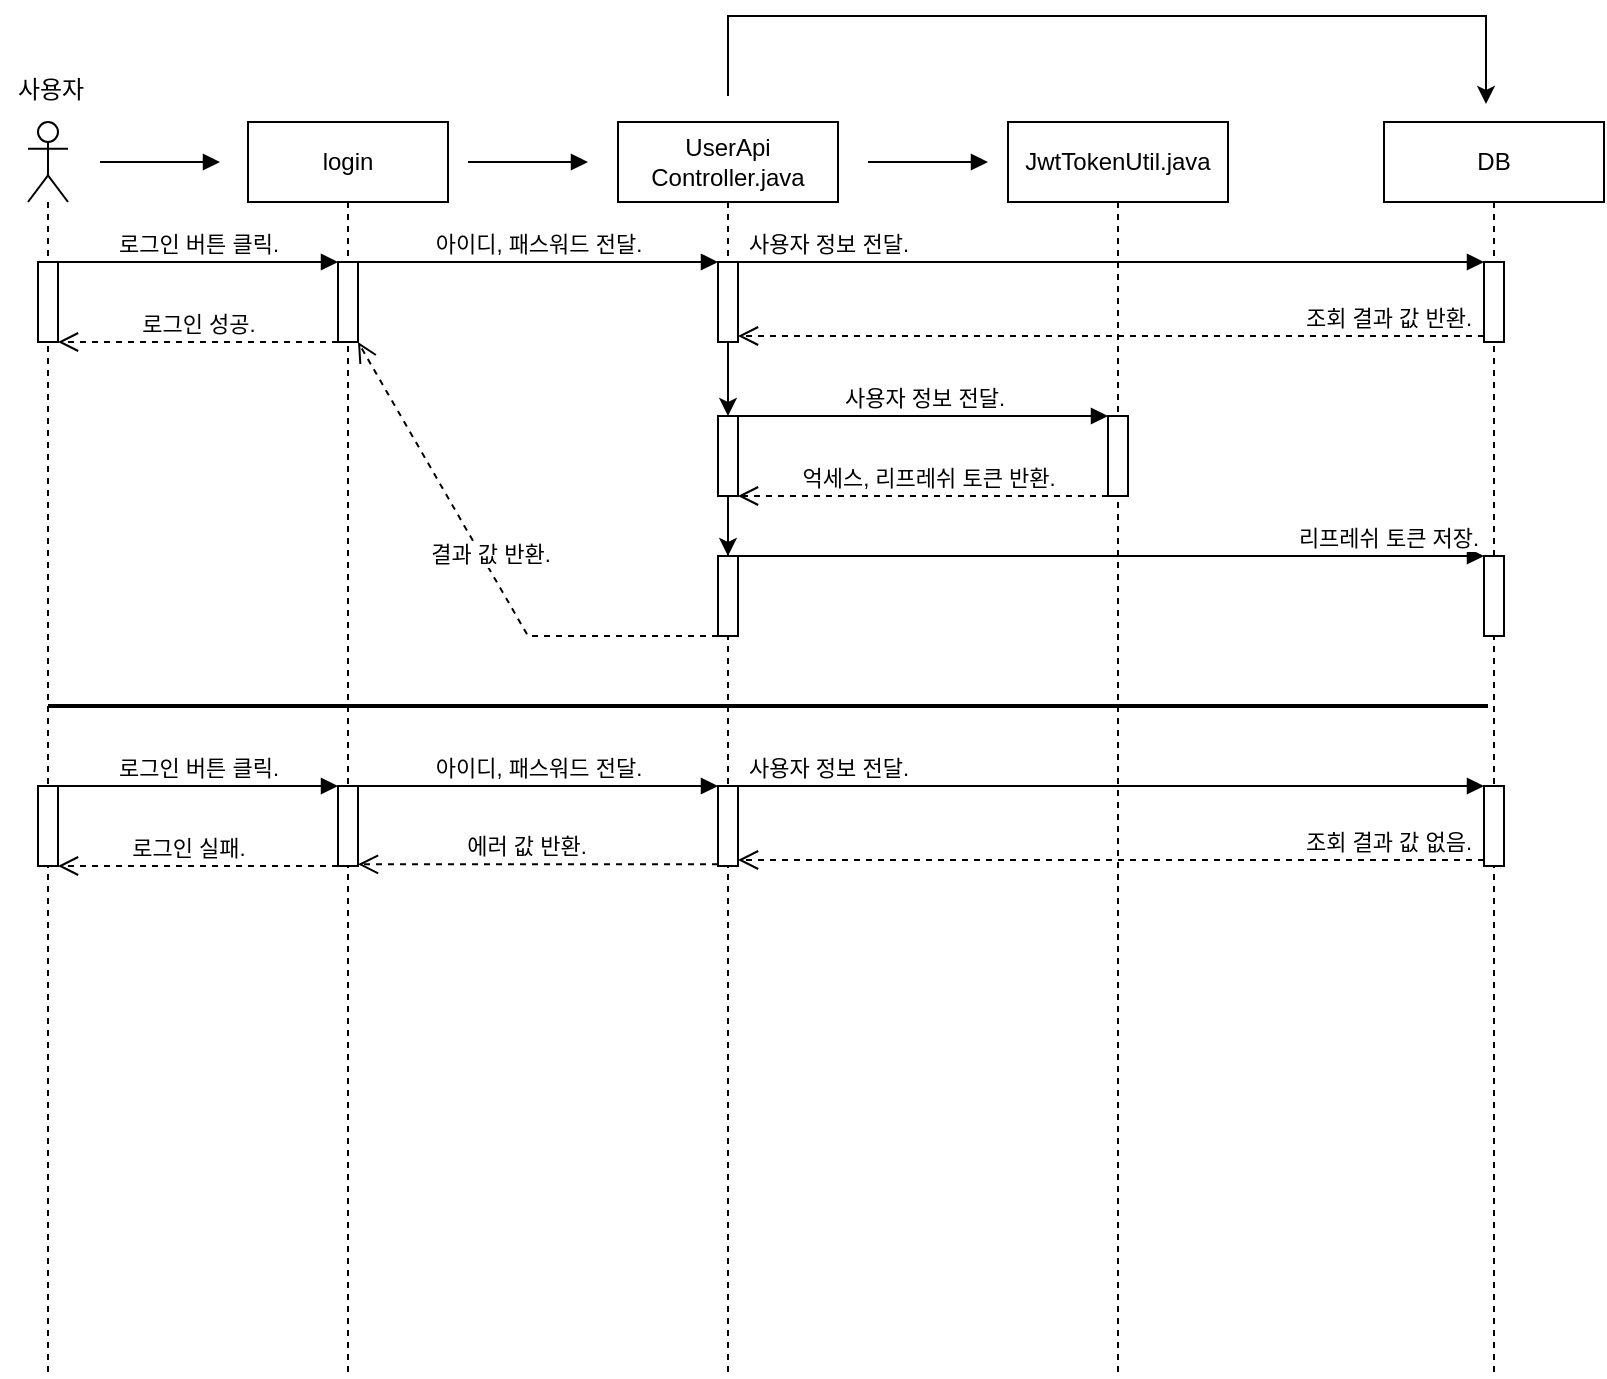 <mxfile version="15.9.1" type="github" pages="3">
  <diagram id="YOmD0kXWxS8xvpvF7nBD" name="로그인">
    <mxGraphModel dx="946" dy="519" grid="1" gridSize="10" guides="1" tooltips="1" connect="1" arrows="1" fold="1" page="1" pageScale="1" pageWidth="3300" pageHeight="4681" math="0" shadow="0">
      <root>
        <mxCell id="0" />
        <mxCell id="1" parent="0" />
        <mxCell id="DJ8Y8l9gTPi3G3LFztnH-1" value="" style="shape=umlLifeline;participant=umlActor;perimeter=lifelinePerimeter;whiteSpace=wrap;html=1;container=1;collapsible=0;recursiveResize=0;verticalAlign=top;spacingTop=36;outlineConnect=0;" parent="1" vertex="1">
          <mxGeometry x="70" y="93" width="20" height="627" as="geometry" />
        </mxCell>
        <mxCell id="DJ8Y8l9gTPi3G3LFztnH-2" value="" style="html=1;points=[];perimeter=orthogonalPerimeter;" parent="DJ8Y8l9gTPi3G3LFztnH-1" vertex="1">
          <mxGeometry x="5" y="70" width="10" height="40" as="geometry" />
        </mxCell>
        <mxCell id="DJ8Y8l9gTPi3G3LFztnH-3" value="login" style="shape=umlLifeline;perimeter=lifelinePerimeter;whiteSpace=wrap;html=1;container=1;collapsible=0;recursiveResize=0;outlineConnect=0;" parent="1" vertex="1">
          <mxGeometry x="180" y="93" width="100" height="627" as="geometry" />
        </mxCell>
        <mxCell id="DJ8Y8l9gTPi3G3LFztnH-4" value="" style="html=1;points=[];perimeter=orthogonalPerimeter;" parent="DJ8Y8l9gTPi3G3LFztnH-3" vertex="1">
          <mxGeometry x="45" y="70" width="10" height="40" as="geometry" />
        </mxCell>
        <mxCell id="DJ8Y8l9gTPi3G3LFztnH-5" value="UserApi&lt;br&gt;Controller.java" style="shape=umlLifeline;perimeter=lifelinePerimeter;whiteSpace=wrap;html=1;container=1;collapsible=0;recursiveResize=0;outlineConnect=0;" parent="1" vertex="1">
          <mxGeometry x="365" y="93" width="110" height="627" as="geometry" />
        </mxCell>
        <mxCell id="_O-tzww7k63cqT1Rh6wn-2" value="" style="edgeStyle=orthogonalEdgeStyle;rounded=0;orthogonalLoop=1;jettySize=auto;html=1;" parent="DJ8Y8l9gTPi3G3LFztnH-5" source="DJ8Y8l9gTPi3G3LFztnH-6" target="UuxAwMNc86Wh1yXALW8D-8" edge="1">
          <mxGeometry relative="1" as="geometry" />
        </mxCell>
        <mxCell id="DJ8Y8l9gTPi3G3LFztnH-6" value="" style="html=1;points=[];perimeter=orthogonalPerimeter;" parent="DJ8Y8l9gTPi3G3LFztnH-5" vertex="1">
          <mxGeometry x="50" y="70" width="10" height="40" as="geometry" />
        </mxCell>
        <mxCell id="_O-tzww7k63cqT1Rh6wn-9" value="" style="edgeStyle=orthogonalEdgeStyle;rounded=0;orthogonalLoop=1;jettySize=auto;html=1;" parent="DJ8Y8l9gTPi3G3LFztnH-5" source="UuxAwMNc86Wh1yXALW8D-8" target="_O-tzww7k63cqT1Rh6wn-8" edge="1">
          <mxGeometry relative="1" as="geometry" />
        </mxCell>
        <mxCell id="UuxAwMNc86Wh1yXALW8D-8" value="" style="html=1;points=[];perimeter=orthogonalPerimeter;" parent="DJ8Y8l9gTPi3G3LFztnH-5" vertex="1">
          <mxGeometry x="50" y="147" width="10" height="40" as="geometry" />
        </mxCell>
        <mxCell id="_O-tzww7k63cqT1Rh6wn-8" value="" style="html=1;points=[];perimeter=orthogonalPerimeter;" parent="DJ8Y8l9gTPi3G3LFztnH-5" vertex="1">
          <mxGeometry x="50" y="217" width="10" height="40" as="geometry" />
        </mxCell>
        <mxCell id="DJ8Y8l9gTPi3G3LFztnH-7" value="JwtTokenUtil.java" style="shape=umlLifeline;perimeter=lifelinePerimeter;whiteSpace=wrap;html=1;container=1;collapsible=0;recursiveResize=0;outlineConnect=0;" parent="1" vertex="1">
          <mxGeometry x="560" y="93" width="110" height="627" as="geometry" />
        </mxCell>
        <mxCell id="UuxAwMNc86Wh1yXALW8D-9" value="" style="html=1;points=[];perimeter=orthogonalPerimeter;" parent="DJ8Y8l9gTPi3G3LFztnH-7" vertex="1">
          <mxGeometry x="50" y="147" width="10" height="40" as="geometry" />
        </mxCell>
        <mxCell id="DJ8Y8l9gTPi3G3LFztnH-8" value="사용자 정보 전달." style="html=1;verticalAlign=bottom;endArrow=block;rounded=0;" parent="1" source="DJ8Y8l9gTPi3G3LFztnH-6" target="UuxAwMNc86Wh1yXALW8D-5" edge="1">
          <mxGeometry x="-0.759" width="80" relative="1" as="geometry">
            <mxPoint x="230" y="173" as="sourcePoint" />
            <mxPoint x="310" y="173" as="targetPoint" />
            <Array as="points">
              <mxPoint x="520" y="163" />
            </Array>
            <mxPoint as="offset" />
          </mxGeometry>
        </mxCell>
        <mxCell id="DJ8Y8l9gTPi3G3LFztnH-9" value="아이디, 패스워드 전달." style="html=1;verticalAlign=bottom;endArrow=block;rounded=0;" parent="1" source="DJ8Y8l9gTPi3G3LFztnH-4" target="DJ8Y8l9gTPi3G3LFztnH-6" edge="1">
          <mxGeometry width="80" relative="1" as="geometry">
            <mxPoint x="229.997" y="163" as="sourcePoint" />
            <mxPoint x="340" y="173" as="targetPoint" />
            <Array as="points">
              <mxPoint x="330" y="163" />
            </Array>
          </mxGeometry>
        </mxCell>
        <mxCell id="DJ8Y8l9gTPi3G3LFztnH-11" value="로그인 성공." style="html=1;verticalAlign=bottom;endArrow=open;dashed=1;endSize=8;rounded=0;" parent="1" source="DJ8Y8l9gTPi3G3LFztnH-4" target="DJ8Y8l9gTPi3G3LFztnH-2" edge="1">
          <mxGeometry relative="1" as="geometry">
            <mxPoint x="425.0" y="213" as="sourcePoint" />
            <mxPoint x="245" y="213" as="targetPoint" />
            <Array as="points">
              <mxPoint x="150" y="203" />
            </Array>
          </mxGeometry>
        </mxCell>
        <mxCell id="DJ8Y8l9gTPi3G3LFztnH-12" value="로그인 버튼 클릭." style="html=1;verticalAlign=bottom;endArrow=block;rounded=0;" parent="1" source="DJ8Y8l9gTPi3G3LFztnH-2" target="DJ8Y8l9gTPi3G3LFztnH-4" edge="1">
          <mxGeometry width="80" relative="1" as="geometry">
            <mxPoint x="245" y="173" as="sourcePoint" />
            <mxPoint x="425.0" y="173" as="targetPoint" />
            <Array as="points">
              <mxPoint x="150" y="163" />
            </Array>
          </mxGeometry>
        </mxCell>
        <mxCell id="DJ8Y8l9gTPi3G3LFztnH-13" value="사용자" style="text;html=1;align=center;verticalAlign=middle;resizable=0;points=[];autosize=1;strokeColor=none;fillColor=none;" parent="1" vertex="1">
          <mxGeometry x="56" y="67" width="50" height="20" as="geometry" />
        </mxCell>
        <mxCell id="DJ8Y8l9gTPi3G3LFztnH-14" value="" style="html=1;verticalAlign=bottom;endArrow=block;rounded=0;" parent="1" edge="1">
          <mxGeometry width="80" relative="1" as="geometry">
            <mxPoint x="106" y="113" as="sourcePoint" />
            <mxPoint x="166" y="113" as="targetPoint" />
          </mxGeometry>
        </mxCell>
        <mxCell id="DJ8Y8l9gTPi3G3LFztnH-15" value="" style="html=1;verticalAlign=bottom;endArrow=block;rounded=0;" parent="1" edge="1">
          <mxGeometry width="80" relative="1" as="geometry">
            <mxPoint x="290" y="113" as="sourcePoint" />
            <mxPoint x="350" y="113" as="targetPoint" />
          </mxGeometry>
        </mxCell>
        <mxCell id="DJ8Y8l9gTPi3G3LFztnH-16" value="" style="html=1;verticalAlign=bottom;endArrow=block;rounded=0;" parent="1" edge="1">
          <mxGeometry width="80" relative="1" as="geometry">
            <mxPoint x="490" y="113" as="sourcePoint" />
            <mxPoint x="550" y="113" as="targetPoint" />
          </mxGeometry>
        </mxCell>
        <mxCell id="UuxAwMNc86Wh1yXALW8D-2" value="조회 결과 값 반환." style="html=1;verticalAlign=bottom;endArrow=open;dashed=1;endSize=8;rounded=0;" parent="1" source="UuxAwMNc86Wh1yXALW8D-5" target="DJ8Y8l9gTPi3G3LFztnH-6" edge="1">
          <mxGeometry x="-0.743" relative="1" as="geometry">
            <mxPoint x="530" y="190" as="sourcePoint" />
            <mxPoint x="245" y="213" as="targetPoint" />
            <Array as="points">
              <mxPoint x="510" y="200" />
            </Array>
            <mxPoint as="offset" />
          </mxGeometry>
        </mxCell>
        <mxCell id="UuxAwMNc86Wh1yXALW8D-4" value="DB" style="shape=umlLifeline;perimeter=lifelinePerimeter;whiteSpace=wrap;html=1;container=1;collapsible=0;recursiveResize=0;outlineConnect=0;" parent="1" vertex="1">
          <mxGeometry x="748" y="93" width="110" height="627" as="geometry" />
        </mxCell>
        <mxCell id="UuxAwMNc86Wh1yXALW8D-5" value="" style="html=1;points=[];perimeter=orthogonalPerimeter;" parent="UuxAwMNc86Wh1yXALW8D-4" vertex="1">
          <mxGeometry x="50" y="70" width="10" height="40" as="geometry" />
        </mxCell>
        <mxCell id="_O-tzww7k63cqT1Rh6wn-10" value="" style="html=1;points=[];perimeter=orthogonalPerimeter;" parent="UuxAwMNc86Wh1yXALW8D-4" vertex="1">
          <mxGeometry x="50" y="217" width="10" height="40" as="geometry" />
        </mxCell>
        <mxCell id="UuxAwMNc86Wh1yXALW8D-7" value="사용자 정보 전달." style="html=1;verticalAlign=bottom;endArrow=block;rounded=0;" parent="1" source="UuxAwMNc86Wh1yXALW8D-8" target="UuxAwMNc86Wh1yXALW8D-9" edge="1">
          <mxGeometry width="80" relative="1" as="geometry">
            <mxPoint x="425.0" y="220.0" as="sourcePoint" />
            <mxPoint x="610.0" y="220.0" as="targetPoint" />
            <Array as="points">
              <mxPoint x="510" y="240" />
            </Array>
          </mxGeometry>
        </mxCell>
        <mxCell id="_O-tzww7k63cqT1Rh6wn-3" value="억세스, 리프레쉬 토큰 반환." style="html=1;verticalAlign=bottom;endArrow=open;dashed=1;endSize=8;rounded=0;" parent="1" source="UuxAwMNc86Wh1yXALW8D-9" target="UuxAwMNc86Wh1yXALW8D-8" edge="1">
          <mxGeometry x="-0.027" relative="1" as="geometry">
            <mxPoint x="808" y="210" as="sourcePoint" />
            <mxPoint x="435" y="210" as="targetPoint" />
            <Array as="points">
              <mxPoint x="510" y="280" />
            </Array>
            <mxPoint as="offset" />
          </mxGeometry>
        </mxCell>
        <mxCell id="_O-tzww7k63cqT1Rh6wn-11" value="리프레쉬 토큰 저장." style="html=1;verticalAlign=bottom;endArrow=block;rounded=0;" parent="1" source="_O-tzww7k63cqT1Rh6wn-8" target="_O-tzww7k63cqT1Rh6wn-10" edge="1">
          <mxGeometry x="0.743" width="80" relative="1" as="geometry">
            <mxPoint x="435" y="250" as="sourcePoint" />
            <mxPoint x="620" y="250" as="targetPoint" />
            <Array as="points">
              <mxPoint x="610" y="310" />
            </Array>
            <mxPoint as="offset" />
          </mxGeometry>
        </mxCell>
        <mxCell id="ZFm4kOk46ytlWjEODAK1-1" value="결과 값 반환." style="html=1;verticalAlign=bottom;endArrow=open;dashed=1;endSize=8;rounded=0;" parent="1" source="_O-tzww7k63cqT1Rh6wn-8" target="DJ8Y8l9gTPi3G3LFztnH-4" edge="1">
          <mxGeometry relative="1" as="geometry">
            <mxPoint x="235" y="213" as="sourcePoint" />
            <mxPoint x="95" y="213" as="targetPoint" />
            <Array as="points">
              <mxPoint x="320" y="350" />
            </Array>
          </mxGeometry>
        </mxCell>
        <mxCell id="TF3WCRSvOA_TmStsOBof-3" value="" style="edgeStyle=elbowEdgeStyle;elbow=vertical;endArrow=classic;html=1;rounded=0;" parent="1" edge="1">
          <mxGeometry width="50" height="50" relative="1" as="geometry">
            <mxPoint x="420" y="80" as="sourcePoint" />
            <mxPoint x="799" y="84" as="targetPoint" />
            <Array as="points">
              <mxPoint x="800" y="40" />
            </Array>
          </mxGeometry>
        </mxCell>
        <mxCell id="2-4CFvO1I_hc_2mE8g3I-1" value="" style="line;strokeWidth=2;html=1;" vertex="1" parent="1">
          <mxGeometry x="80" y="380" width="720" height="10" as="geometry" />
        </mxCell>
        <mxCell id="2-4CFvO1I_hc_2mE8g3I-20" value="" style="html=1;points=[];perimeter=orthogonalPerimeter;" vertex="1" parent="1">
          <mxGeometry x="75" y="425" width="10" height="40" as="geometry" />
        </mxCell>
        <mxCell id="2-4CFvO1I_hc_2mE8g3I-21" value="" style="html=1;points=[];perimeter=orthogonalPerimeter;" vertex="1" parent="1">
          <mxGeometry x="225" y="425" width="10" height="40" as="geometry" />
        </mxCell>
        <mxCell id="2-4CFvO1I_hc_2mE8g3I-23" value="" style="html=1;points=[];perimeter=orthogonalPerimeter;" vertex="1" parent="1">
          <mxGeometry x="415" y="425" width="10" height="40" as="geometry" />
        </mxCell>
        <mxCell id="2-4CFvO1I_hc_2mE8g3I-28" value="사용자 정보 전달." style="html=1;verticalAlign=bottom;endArrow=block;rounded=0;" edge="1" source="2-4CFvO1I_hc_2mE8g3I-23" target="2-4CFvO1I_hc_2mE8g3I-33" parent="1">
          <mxGeometry x="-0.759" width="80" relative="1" as="geometry">
            <mxPoint x="230" y="435" as="sourcePoint" />
            <mxPoint x="310" y="435" as="targetPoint" />
            <Array as="points">
              <mxPoint x="520" y="425" />
            </Array>
            <mxPoint as="offset" />
          </mxGeometry>
        </mxCell>
        <mxCell id="2-4CFvO1I_hc_2mE8g3I-29" value="아이디, 패스워드 전달." style="html=1;verticalAlign=bottom;endArrow=block;rounded=0;" edge="1" source="2-4CFvO1I_hc_2mE8g3I-21" target="2-4CFvO1I_hc_2mE8g3I-23" parent="1">
          <mxGeometry width="80" relative="1" as="geometry">
            <mxPoint x="229.997" y="425" as="sourcePoint" />
            <mxPoint x="340" y="435" as="targetPoint" />
            <Array as="points">
              <mxPoint x="330" y="425" />
            </Array>
          </mxGeometry>
        </mxCell>
        <mxCell id="2-4CFvO1I_hc_2mE8g3I-30" value="로그인 실패." style="html=1;verticalAlign=bottom;endArrow=open;dashed=1;endSize=8;rounded=0;" edge="1" source="2-4CFvO1I_hc_2mE8g3I-21" target="2-4CFvO1I_hc_2mE8g3I-20" parent="1">
          <mxGeometry x="0.071" relative="1" as="geometry">
            <mxPoint x="425.0" y="475" as="sourcePoint" />
            <mxPoint x="245" y="475" as="targetPoint" />
            <Array as="points">
              <mxPoint x="150" y="465" />
            </Array>
            <mxPoint as="offset" />
          </mxGeometry>
        </mxCell>
        <mxCell id="2-4CFvO1I_hc_2mE8g3I-31" value="로그인 버튼 클릭." style="html=1;verticalAlign=bottom;endArrow=block;rounded=0;" edge="1" source="2-4CFvO1I_hc_2mE8g3I-20" target="2-4CFvO1I_hc_2mE8g3I-21" parent="1">
          <mxGeometry width="80" relative="1" as="geometry">
            <mxPoint x="245" y="435" as="sourcePoint" />
            <mxPoint x="425.0" y="435" as="targetPoint" />
            <Array as="points">
              <mxPoint x="150" y="425" />
            </Array>
          </mxGeometry>
        </mxCell>
        <mxCell id="2-4CFvO1I_hc_2mE8g3I-32" value="조회 결과 값 없음." style="html=1;verticalAlign=bottom;endArrow=open;dashed=1;endSize=8;rounded=0;" edge="1" source="2-4CFvO1I_hc_2mE8g3I-33" target="2-4CFvO1I_hc_2mE8g3I-23" parent="1">
          <mxGeometry x="-0.743" relative="1" as="geometry">
            <mxPoint x="530" y="452" as="sourcePoint" />
            <mxPoint x="245" y="475" as="targetPoint" />
            <Array as="points">
              <mxPoint x="510" y="462" />
            </Array>
            <mxPoint as="offset" />
          </mxGeometry>
        </mxCell>
        <mxCell id="2-4CFvO1I_hc_2mE8g3I-33" value="" style="html=1;points=[];perimeter=orthogonalPerimeter;" vertex="1" parent="1">
          <mxGeometry x="798" y="425" width="10" height="40" as="geometry" />
        </mxCell>
        <mxCell id="2-4CFvO1I_hc_2mE8g3I-39" value="에러 값&amp;nbsp;반환." style="html=1;verticalAlign=bottom;endArrow=open;dashed=1;endSize=8;rounded=0;" edge="1" parent="1" source="2-4CFvO1I_hc_2mE8g3I-23" target="2-4CFvO1I_hc_2mE8g3I-21">
          <mxGeometry x="0.071" relative="1" as="geometry">
            <mxPoint x="375" y="464.17" as="sourcePoint" />
            <mxPoint x="235" y="464.17" as="targetPoint" />
            <Array as="points">
              <mxPoint x="300" y="464.17" />
            </Array>
            <mxPoint as="offset" />
          </mxGeometry>
        </mxCell>
      </root>
    </mxGraphModel>
  </diagram>
  <diagram id="ZXe8zSn6AikqqajUzPpI" name="로그아웃">
    <mxGraphModel dx="946" dy="519" grid="1" gridSize="10" guides="1" tooltips="1" connect="1" arrows="1" fold="1" page="1" pageScale="1" pageWidth="827" pageHeight="1169" math="0" shadow="0">
      <root>
        <mxCell id="4YTgnSFq7QoES1KGb8y6-0" />
        <mxCell id="4YTgnSFq7QoES1KGb8y6-1" parent="4YTgnSFq7QoES1KGb8y6-0" />
        <mxCell id="vEAbK99vT7tc289Ps8B7-0" value="" style="shape=umlLifeline;participant=umlActor;perimeter=lifelinePerimeter;whiteSpace=wrap;html=1;container=1;collapsible=0;recursiveResize=0;verticalAlign=top;spacingTop=36;outlineConnect=0;" parent="4YTgnSFq7QoES1KGb8y6-1" vertex="1">
          <mxGeometry x="70" y="106" width="20" height="300" as="geometry" />
        </mxCell>
        <mxCell id="pqADDwxAmTjOMKDu-QYZ-9" value="" style="html=1;points=[];perimeter=orthogonalPerimeter;" parent="vEAbK99vT7tc289Ps8B7-0" vertex="1">
          <mxGeometry x="5" y="70" width="10" height="40" as="geometry" />
        </mxCell>
        <mxCell id="vEAbK99vT7tc289Ps8B7-1" value="logout 호출" style="shape=umlLifeline;perimeter=lifelinePerimeter;whiteSpace=wrap;html=1;container=1;collapsible=0;recursiveResize=0;outlineConnect=0;" parent="4YTgnSFq7QoES1KGb8y6-1" vertex="1">
          <mxGeometry x="180" y="106" width="100" height="300" as="geometry" />
        </mxCell>
        <mxCell id="pqADDwxAmTjOMKDu-QYZ-3" value="" style="html=1;points=[];perimeter=orthogonalPerimeter;" parent="vEAbK99vT7tc289Ps8B7-1" vertex="1">
          <mxGeometry x="45" y="70" width="10" height="40" as="geometry" />
        </mxCell>
        <mxCell id="vEAbK99vT7tc289Ps8B7-2" value="UserApi&lt;br&gt;Controller.java" style="shape=umlLifeline;perimeter=lifelinePerimeter;whiteSpace=wrap;html=1;container=1;collapsible=0;recursiveResize=0;outlineConnect=0;" parent="4YTgnSFq7QoES1KGb8y6-1" vertex="1">
          <mxGeometry x="365" y="106" width="110" height="300" as="geometry" />
        </mxCell>
        <mxCell id="pqADDwxAmTjOMKDu-QYZ-1" value="" style="html=1;points=[];perimeter=orthogonalPerimeter;" parent="vEAbK99vT7tc289Ps8B7-2" vertex="1">
          <mxGeometry x="50" y="70" width="10" height="40" as="geometry" />
        </mxCell>
        <mxCell id="vEAbK99vT7tc289Ps8B7-15" value="DB" style="shape=umlLifeline;perimeter=lifelinePerimeter;whiteSpace=wrap;html=1;container=1;collapsible=0;recursiveResize=0;outlineConnect=0;" parent="4YTgnSFq7QoES1KGb8y6-1" vertex="1">
          <mxGeometry x="560" y="106" width="110" height="300" as="geometry" />
        </mxCell>
        <mxCell id="vEAbK99vT7tc289Ps8B7-16" value="사용자 조회 후 리프레시 토큰 공백으로 수정." style="html=1;verticalAlign=bottom;endArrow=block;rounded=0;" parent="4YTgnSFq7QoES1KGb8y6-1" source="pqADDwxAmTjOMKDu-QYZ-1" target="vEAbK99vT7tc289Ps8B7-15" edge="1">
          <mxGeometry width="80" relative="1" as="geometry">
            <mxPoint x="230" y="186" as="sourcePoint" />
            <mxPoint x="310" y="186" as="targetPoint" />
            <Array as="points">
              <mxPoint x="520" y="176" />
            </Array>
          </mxGeometry>
        </mxCell>
        <mxCell id="pqADDwxAmTjOMKDu-QYZ-0" value="아이디, 패스워드 전달." style="html=1;verticalAlign=bottom;endArrow=block;rounded=0;" parent="4YTgnSFq7QoES1KGb8y6-1" source="pqADDwxAmTjOMKDu-QYZ-3" target="pqADDwxAmTjOMKDu-QYZ-1" edge="1">
          <mxGeometry width="80" relative="1" as="geometry">
            <mxPoint x="229.997" y="176" as="sourcePoint" />
            <mxPoint x="340" y="186" as="targetPoint" />
            <Array as="points">
              <mxPoint x="330" y="176" />
            </Array>
          </mxGeometry>
        </mxCell>
        <mxCell id="pqADDwxAmTjOMKDu-QYZ-2" value="결과 값 반환." style="html=1;verticalAlign=bottom;endArrow=open;dashed=1;endSize=8;rounded=0;" parent="4YTgnSFq7QoES1KGb8y6-1" source="pqADDwxAmTjOMKDu-QYZ-1" target="pqADDwxAmTjOMKDu-QYZ-3" edge="1">
          <mxGeometry relative="1" as="geometry">
            <mxPoint x="440" y="336" as="sourcePoint" />
            <mxPoint x="360" y="336" as="targetPoint" />
            <Array as="points">
              <mxPoint x="320" y="216" />
            </Array>
          </mxGeometry>
        </mxCell>
        <mxCell id="pqADDwxAmTjOMKDu-QYZ-4" value="로그아웃." style="html=1;verticalAlign=bottom;endArrow=open;dashed=1;endSize=8;rounded=0;" parent="4YTgnSFq7QoES1KGb8y6-1" source="pqADDwxAmTjOMKDu-QYZ-3" target="pqADDwxAmTjOMKDu-QYZ-9" edge="1">
          <mxGeometry relative="1" as="geometry">
            <mxPoint x="425.0" y="226" as="sourcePoint" />
            <mxPoint x="245" y="226" as="targetPoint" />
            <Array as="points">
              <mxPoint x="150" y="216" />
            </Array>
          </mxGeometry>
        </mxCell>
        <mxCell id="pqADDwxAmTjOMKDu-QYZ-5" value="로그아웃 버튼 클릭." style="html=1;verticalAlign=bottom;endArrow=block;rounded=0;" parent="4YTgnSFq7QoES1KGb8y6-1" source="pqADDwxAmTjOMKDu-QYZ-9" target="pqADDwxAmTjOMKDu-QYZ-3" edge="1">
          <mxGeometry width="80" relative="1" as="geometry">
            <mxPoint x="245" y="186" as="sourcePoint" />
            <mxPoint x="425.0" y="186" as="targetPoint" />
            <Array as="points">
              <mxPoint x="150" y="176" />
            </Array>
          </mxGeometry>
        </mxCell>
        <mxCell id="pqADDwxAmTjOMKDu-QYZ-6" value="사용자" style="text;html=1;align=center;verticalAlign=middle;resizable=0;points=[];autosize=1;strokeColor=none;fillColor=none;" parent="4YTgnSFq7QoES1KGb8y6-1" vertex="1">
          <mxGeometry x="56" y="80" width="50" height="20" as="geometry" />
        </mxCell>
        <mxCell id="EZULA1EXNjE_rm9ncD9g-0" value="" style="html=1;verticalAlign=bottom;endArrow=block;rounded=0;" parent="4YTgnSFq7QoES1KGb8y6-1" edge="1">
          <mxGeometry width="80" relative="1" as="geometry">
            <mxPoint x="106" y="126" as="sourcePoint" />
            <mxPoint x="166" y="126" as="targetPoint" />
          </mxGeometry>
        </mxCell>
        <mxCell id="EZULA1EXNjE_rm9ncD9g-1" value="" style="html=1;verticalAlign=bottom;endArrow=block;rounded=0;" parent="4YTgnSFq7QoES1KGb8y6-1" edge="1">
          <mxGeometry width="80" relative="1" as="geometry">
            <mxPoint x="290" y="126.0" as="sourcePoint" />
            <mxPoint x="350" y="126.0" as="targetPoint" />
          </mxGeometry>
        </mxCell>
        <mxCell id="EZULA1EXNjE_rm9ncD9g-2" value="" style="html=1;verticalAlign=bottom;endArrow=block;rounded=0;" parent="4YTgnSFq7QoES1KGb8y6-1" edge="1">
          <mxGeometry width="80" relative="1" as="geometry">
            <mxPoint x="490" y="126.0" as="sourcePoint" />
            <mxPoint x="550" y="126.0" as="targetPoint" />
          </mxGeometry>
        </mxCell>
      </root>
    </mxGraphModel>
  </diagram>
  <diagram id="bS9qWEF5c_eZzgafY8eb" name="토큰 재발급">
    <mxGraphModel dx="946" dy="519" grid="1" gridSize="10" guides="1" tooltips="1" connect="1" arrows="1" fold="1" page="1" pageScale="1" pageWidth="827" pageHeight="1169" math="0" shadow="0">
      <root>
        <mxCell id="LjsIW8q8Br0KL2-wZna4-0" />
        <mxCell id="LjsIW8q8Br0KL2-wZna4-1" parent="LjsIW8q8Br0KL2-wZna4-0" />
        <mxCell id="3l962juGJcQHS5jFyqtc-0" value="" style="shape=umlLifeline;participant=umlActor;perimeter=lifelinePerimeter;whiteSpace=wrap;html=1;container=1;collapsible=0;recursiveResize=0;verticalAlign=top;spacingTop=36;outlineConnect=0;" parent="LjsIW8q8Br0KL2-wZna4-1" vertex="1">
          <mxGeometry x="70" y="90" width="20" height="1080" as="geometry" />
        </mxCell>
        <mxCell id="23qSdStgSVn4yYcoxyF6-15" value="4" style="ellipse;whiteSpace=wrap;html=1;aspect=fixed;" vertex="1" parent="3l962juGJcQHS5jFyqtc-0">
          <mxGeometry x="-35" y="780" width="40" height="40" as="geometry" />
        </mxCell>
        <mxCell id="3l962juGJcQHS5jFyqtc-1" value="OOO.js" style="shape=umlLifeline;perimeter=lifelinePerimeter;whiteSpace=wrap;html=1;container=1;collapsible=0;recursiveResize=0;outlineConnect=0;" parent="LjsIW8q8Br0KL2-wZna4-1" vertex="1">
          <mxGeometry x="180" y="90" width="100" height="1080" as="geometry" />
        </mxCell>
        <mxCell id="3l962juGJcQHS5jFyqtc-2" value="" style="html=1;points=[];perimeter=orthogonalPerimeter;" parent="3l962juGJcQHS5jFyqtc-1" vertex="1">
          <mxGeometry x="45" y="59" width="10" height="35" as="geometry" />
        </mxCell>
        <mxCell id="Cnfbf4DLPL6F6PavA3N5-25" value="" style="html=1;points=[];perimeter=orthogonalPerimeter;" parent="3l962juGJcQHS5jFyqtc-1" vertex="1">
          <mxGeometry x="45" y="228" width="10" height="35" as="geometry" />
        </mxCell>
        <mxCell id="Cnfbf4DLPL6F6PavA3N5-59" value="" style="edgeStyle=orthogonalEdgeStyle;rounded=0;orthogonalLoop=1;jettySize=auto;html=1;" parent="3l962juGJcQHS5jFyqtc-1" source="Cnfbf4DLPL6F6PavA3N5-39" target="Cnfbf4DLPL6F6PavA3N5-58" edge="1">
          <mxGeometry relative="1" as="geometry" />
        </mxCell>
        <mxCell id="Cnfbf4DLPL6F6PavA3N5-39" value="" style="html=1;points=[];perimeter=orthogonalPerimeter;" parent="3l962juGJcQHS5jFyqtc-1" vertex="1">
          <mxGeometry x="45" y="363" width="10" height="35" as="geometry" />
        </mxCell>
        <mxCell id="Cnfbf4DLPL6F6PavA3N5-58" value="" style="html=1;points=[];perimeter=orthogonalPerimeter;" parent="3l962juGJcQHS5jFyqtc-1" vertex="1">
          <mxGeometry x="45" y="442" width="10" height="35" as="geometry" />
        </mxCell>
        <mxCell id="3l962juGJcQHS5jFyqtc-19" value="Interceptor.java" style="shape=umlLifeline;perimeter=lifelinePerimeter;whiteSpace=wrap;html=1;container=1;collapsible=0;recursiveResize=0;outlineConnect=0;" parent="LjsIW8q8Br0KL2-wZna4-1" vertex="1">
          <mxGeometry x="370" y="90" width="100" height="1080" as="geometry" />
        </mxCell>
        <mxCell id="Cnfbf4DLPL6F6PavA3N5-14" value="" style="edgeStyle=orthogonalEdgeStyle;rounded=0;orthogonalLoop=1;jettySize=auto;html=1;" parent="3l962juGJcQHS5jFyqtc-19" source="Cnfbf4DLPL6F6PavA3N5-2" target="Cnfbf4DLPL6F6PavA3N5-13" edge="1">
          <mxGeometry relative="1" as="geometry" />
        </mxCell>
        <mxCell id="Cnfbf4DLPL6F6PavA3N5-2" value="" style="html=1;points=[];perimeter=orthogonalPerimeter;" parent="3l962juGJcQHS5jFyqtc-19" vertex="1">
          <mxGeometry x="45" y="59" width="10" height="35" as="geometry" />
        </mxCell>
        <mxCell id="Cnfbf4DLPL6F6PavA3N5-13" value="" style="html=1;points=[];perimeter=orthogonalPerimeter;" parent="3l962juGJcQHS5jFyqtc-19" vertex="1">
          <mxGeometry x="45" y="130" width="10" height="35" as="geometry" />
        </mxCell>
        <mxCell id="Cnfbf4DLPL6F6PavA3N5-26" value="" style="html=1;points=[];perimeter=orthogonalPerimeter;" parent="3l962juGJcQHS5jFyqtc-19" vertex="1">
          <mxGeometry x="45" y="227" width="10" height="35" as="geometry" />
        </mxCell>
        <mxCell id="Cnfbf4DLPL6F6PavA3N5-41" value="" style="html=1;points=[];perimeter=orthogonalPerimeter;" parent="3l962juGJcQHS5jFyqtc-19" vertex="1">
          <mxGeometry x="45" y="362" width="10" height="35" as="geometry" />
        </mxCell>
        <mxCell id="Cnfbf4DLPL6F6PavA3N5-71" value="" style="html=1;points=[];perimeter=orthogonalPerimeter;" parent="3l962juGJcQHS5jFyqtc-19" vertex="1">
          <mxGeometry x="45" y="512" width="10" height="35" as="geometry" />
        </mxCell>
        <mxCell id="3l962juGJcQHS5jFyqtc-21" value="&lt;p class=&quot;p1&quot; style=&quot;margin: 0px ; font-stretch: normal ; font-size: 13px ; line-height: normal ; font-family: &amp;#34;helvetica neue&amp;#34;&quot;&gt;JwtToken&lt;br&gt;Provider.java&lt;/p&gt;" style="shape=umlLifeline;perimeter=lifelinePerimeter;whiteSpace=wrap;html=1;container=1;collapsible=0;recursiveResize=0;outlineConnect=0;" parent="LjsIW8q8Br0KL2-wZna4-1" vertex="1">
          <mxGeometry x="560" y="90" width="100" height="1080" as="geometry" />
        </mxCell>
        <mxCell id="Cnfbf4DLPL6F6PavA3N5-3" value="" style="html=1;points=[];perimeter=orthogonalPerimeter;" parent="3l962juGJcQHS5jFyqtc-21" vertex="1">
          <mxGeometry x="45" y="59" width="10" height="35" as="geometry" />
        </mxCell>
        <mxCell id="Cnfbf4DLPL6F6PavA3N5-42" value="" style="html=1;points=[];perimeter=orthogonalPerimeter;" parent="3l962juGJcQHS5jFyqtc-21" vertex="1">
          <mxGeometry x="45" y="362" width="10" height="35" as="geometry" />
        </mxCell>
        <mxCell id="3l962juGJcQHS5jFyqtc-23" value="OOO.java" style="shape=umlLifeline;perimeter=lifelinePerimeter;whiteSpace=wrap;html=1;container=1;collapsible=0;recursiveResize=0;outlineConnect=0;" parent="LjsIW8q8Br0KL2-wZna4-1" vertex="1">
          <mxGeometry x="940" y="90" width="102" height="1080" as="geometry" />
        </mxCell>
        <mxCell id="Cnfbf4DLPL6F6PavA3N5-15" value="" style="html=1;points=[];perimeter=orthogonalPerimeter;" parent="3l962juGJcQHS5jFyqtc-23" vertex="1">
          <mxGeometry x="46" y="130" width="10" height="35" as="geometry" />
        </mxCell>
        <mxCell id="3l962juGJcQHS5jFyqtc-25" value="억세스 토큰 생성.java" style="shape=umlLifeline;perimeter=lifelinePerimeter;whiteSpace=wrap;html=1;container=1;collapsible=0;recursiveResize=0;outlineConnect=0;" parent="LjsIW8q8Br0KL2-wZna4-1" vertex="1">
          <mxGeometry x="740" y="90" width="102" height="1080" as="geometry" />
        </mxCell>
        <mxCell id="Cnfbf4DLPL6F6PavA3N5-74" value="" style="html=1;points=[];perimeter=orthogonalPerimeter;" parent="3l962juGJcQHS5jFyqtc-25" vertex="1">
          <mxGeometry x="46" y="512" width="10" height="35" as="geometry" />
        </mxCell>
        <mxCell id="3l962juGJcQHS5jFyqtc-50" value="사용자 접근" style="html=1;verticalAlign=bottom;endArrow=block;rounded=0;" parent="LjsIW8q8Br0KL2-wZna4-1" edge="1">
          <mxGeometry width="80" relative="1" as="geometry">
            <mxPoint x="110" y="110" as="sourcePoint" />
            <mxPoint x="170" y="110" as="targetPoint" />
          </mxGeometry>
        </mxCell>
        <mxCell id="3l962juGJcQHS5jFyqtc-51" value="" style="html=1;verticalAlign=bottom;endArrow=block;rounded=0;" parent="LjsIW8q8Br0KL2-wZna4-1" edge="1">
          <mxGeometry width="80" relative="1" as="geometry">
            <mxPoint x="290" y="110" as="sourcePoint" />
            <mxPoint x="350" y="110" as="targetPoint" />
          </mxGeometry>
        </mxCell>
        <mxCell id="3l962juGJcQHS5jFyqtc-52" value="" style="html=1;verticalAlign=bottom;endArrow=block;rounded=0;" parent="LjsIW8q8Br0KL2-wZna4-1" edge="1">
          <mxGeometry width="80" relative="1" as="geometry">
            <mxPoint x="480" y="110" as="sourcePoint" />
            <mxPoint x="540" y="110" as="targetPoint" />
          </mxGeometry>
        </mxCell>
        <mxCell id="3l962juGJcQHS5jFyqtc-53" value="" style="edgeStyle=elbowEdgeStyle;elbow=vertical;endArrow=classic;html=1;rounded=0;" parent="LjsIW8q8Br0KL2-wZna4-1" edge="1">
          <mxGeometry width="50" height="50" relative="1" as="geometry">
            <mxPoint x="610" y="80" as="sourcePoint" />
            <mxPoint x="991" y="90" as="targetPoint" />
            <Array as="points">
              <mxPoint x="790" y="50" />
            </Array>
          </mxGeometry>
        </mxCell>
        <mxCell id="3l962juGJcQHS5jFyqtc-54" value="" style="edgeStyle=elbowEdgeStyle;elbow=vertical;endArrow=classic;html=1;rounded=0;dashed=1;" parent="LjsIW8q8Br0KL2-wZna4-1" edge="1">
          <mxGeometry width="50" height="50" relative="1" as="geometry">
            <mxPoint x="230" y="85" as="sourcePoint" />
            <mxPoint x="790" y="88" as="targetPoint" />
            <Array as="points">
              <mxPoint x="510" y="60" />
            </Array>
          </mxGeometry>
        </mxCell>
        <mxCell id="V70rs_yG2SxG3dg-TUHG-0" value="사용자" style="text;html=1;align=center;verticalAlign=middle;resizable=0;points=[];autosize=1;strokeColor=none;fillColor=none;" parent="LjsIW8q8Br0KL2-wZna4-1" vertex="1">
          <mxGeometry x="56" y="66" width="50" height="20" as="geometry" />
        </mxCell>
        <mxCell id="Cnfbf4DLPL6F6PavA3N5-4" value="" style="html=1;verticalAlign=bottom;endArrow=block;rounded=0;" parent="LjsIW8q8Br0KL2-wZna4-1" source="3l962juGJcQHS5jFyqtc-2" target="Cnfbf4DLPL6F6PavA3N5-2" edge="1">
          <mxGeometry x="0.877" width="80" relative="1" as="geometry">
            <mxPoint x="245" y="220" as="sourcePoint" />
            <mxPoint x="429.5" y="220" as="targetPoint" />
            <mxPoint as="offset" />
            <Array as="points">
              <mxPoint x="330" y="150" />
            </Array>
          </mxGeometry>
        </mxCell>
        <mxCell id="Cnfbf4DLPL6F6PavA3N5-5" value="억세스 토큰 전달." style="edgeLabel;html=1;align=center;verticalAlign=middle;resizable=0;points=[];" parent="Cnfbf4DLPL6F6PavA3N5-4" vertex="1" connectable="0">
          <mxGeometry x="0.597" relative="1" as="geometry">
            <mxPoint x="-58" as="offset" />
          </mxGeometry>
        </mxCell>
        <mxCell id="Cnfbf4DLPL6F6PavA3N5-6" value="" style="html=1;verticalAlign=bottom;endArrow=block;rounded=0;" parent="LjsIW8q8Br0KL2-wZna4-1" source="Cnfbf4DLPL6F6PavA3N5-2" target="Cnfbf4DLPL6F6PavA3N5-3" edge="1">
          <mxGeometry x="0.877" width="80" relative="1" as="geometry">
            <mxPoint x="245" y="160" as="sourcePoint" />
            <mxPoint x="425" y="160" as="targetPoint" />
            <mxPoint as="offset" />
            <Array as="points">
              <mxPoint x="520" y="150" />
            </Array>
          </mxGeometry>
        </mxCell>
        <mxCell id="Cnfbf4DLPL6F6PavA3N5-7" value="억세스 토큰 검증." style="edgeLabel;html=1;align=center;verticalAlign=middle;resizable=0;points=[];" parent="Cnfbf4DLPL6F6PavA3N5-6" vertex="1" connectable="0">
          <mxGeometry x="0.597" relative="1" as="geometry">
            <mxPoint x="-58" as="offset" />
          </mxGeometry>
        </mxCell>
        <mxCell id="Cnfbf4DLPL6F6PavA3N5-11" value="" style="html=1;verticalAlign=bottom;endArrow=open;dashed=1;endSize=8;rounded=0;" parent="LjsIW8q8Br0KL2-wZna4-1" source="Cnfbf4DLPL6F6PavA3N5-3" target="Cnfbf4DLPL6F6PavA3N5-2" edge="1">
          <mxGeometry x="-0.903" relative="1" as="geometry">
            <mxPoint x="605" y="200" as="sourcePoint" />
            <mxPoint x="420.5" y="200" as="targetPoint" />
            <mxPoint as="offset" />
            <Array as="points">
              <mxPoint x="510" y="180" />
            </Array>
          </mxGeometry>
        </mxCell>
        <mxCell id="Cnfbf4DLPL6F6PavA3N5-12" value="토큰 검증 완료." style="edgeLabel;html=1;align=center;verticalAlign=middle;resizable=0;points=[];" parent="Cnfbf4DLPL6F6PavA3N5-11" vertex="1" connectable="0">
          <mxGeometry x="-0.112" y="1" relative="1" as="geometry">
            <mxPoint x="-15" y="-1" as="offset" />
          </mxGeometry>
        </mxCell>
        <mxCell id="Cnfbf4DLPL6F6PavA3N5-17" value="" style="html=1;verticalAlign=bottom;endArrow=block;rounded=0;" parent="LjsIW8q8Br0KL2-wZna4-1" source="Cnfbf4DLPL6F6PavA3N5-13" target="Cnfbf4DLPL6F6PavA3N5-15" edge="1">
          <mxGeometry x="0.877" width="80" relative="1" as="geometry">
            <mxPoint x="440.0" y="236.97" as="sourcePoint" />
            <mxPoint x="620.0" y="236.97" as="targetPoint" />
            <mxPoint as="offset" />
            <Array as="points">
              <mxPoint x="535" y="220" />
            </Array>
          </mxGeometry>
        </mxCell>
        <mxCell id="Cnfbf4DLPL6F6PavA3N5-18" value="접근 허용." style="edgeLabel;html=1;align=center;verticalAlign=middle;resizable=0;points=[];" parent="Cnfbf4DLPL6F6PavA3N5-17" vertex="1" connectable="0">
          <mxGeometry x="0.597" relative="1" as="geometry">
            <mxPoint x="37" as="offset" />
          </mxGeometry>
        </mxCell>
        <mxCell id="Cnfbf4DLPL6F6PavA3N5-19" value="" style="html=1;verticalAlign=bottom;endArrow=open;dashed=1;endSize=8;rounded=0;" parent="LjsIW8q8Br0KL2-wZna4-1" source="Cnfbf4DLPL6F6PavA3N5-15" target="3l962juGJcQHS5jFyqtc-2" edge="1">
          <mxGeometry x="-0.903" relative="1" as="geometry">
            <mxPoint x="860" y="290" as="sourcePoint" />
            <mxPoint x="560.0" y="290.0" as="targetPoint" />
            <mxPoint as="offset" />
            <Array as="points">
              <mxPoint x="340" y="254" />
            </Array>
          </mxGeometry>
        </mxCell>
        <mxCell id="Cnfbf4DLPL6F6PavA3N5-20" value="데이터 반환." style="edgeLabel;html=1;align=center;verticalAlign=middle;resizable=0;points=[];" parent="Cnfbf4DLPL6F6PavA3N5-19" vertex="1" connectable="0">
          <mxGeometry x="-0.112" y="1" relative="1" as="geometry">
            <mxPoint x="267" y="-1" as="offset" />
          </mxGeometry>
        </mxCell>
        <mxCell id="Cnfbf4DLPL6F6PavA3N5-21" value="" style="html=1;verticalAlign=bottom;endArrow=block;rounded=0;" parent="LjsIW8q8Br0KL2-wZna4-1" edge="1">
          <mxGeometry x="0.877" width="80" relative="1" as="geometry">
            <mxPoint x="79.447" y="149" as="sourcePoint" />
            <mxPoint x="225" y="149" as="targetPoint" />
            <mxPoint as="offset" />
            <Array as="points" />
          </mxGeometry>
        </mxCell>
        <mxCell id="Cnfbf4DLPL6F6PavA3N5-22" value="페이지 접속." style="edgeLabel;html=1;align=center;verticalAlign=middle;resizable=0;points=[];" parent="Cnfbf4DLPL6F6PavA3N5-21" vertex="1" connectable="0">
          <mxGeometry x="0.597" relative="1" as="geometry">
            <mxPoint x="-58" as="offset" />
          </mxGeometry>
        </mxCell>
        <mxCell id="Cnfbf4DLPL6F6PavA3N5-23" value="" style="html=1;verticalAlign=bottom;endArrow=open;dashed=1;endSize=8;rounded=0;" parent="LjsIW8q8Br0KL2-wZna4-1" source="3l962juGJcQHS5jFyqtc-2" target="3l962juGJcQHS5jFyqtc-0" edge="1">
          <mxGeometry x="-0.903" relative="1" as="geometry">
            <mxPoint x="225.0" y="200.0" as="sourcePoint" />
            <mxPoint x="45.0" y="200.0" as="targetPoint" />
            <mxPoint as="offset" />
            <Array as="points">
              <mxPoint x="150" y="180" />
            </Array>
          </mxGeometry>
        </mxCell>
        <mxCell id="Cnfbf4DLPL6F6PavA3N5-24" value="페이지 표출." style="edgeLabel;html=1;align=center;verticalAlign=middle;resizable=0;points=[];" parent="Cnfbf4DLPL6F6PavA3N5-23" vertex="1" connectable="0">
          <mxGeometry x="-0.112" y="1" relative="1" as="geometry">
            <mxPoint x="-23" y="-1" as="offset" />
          </mxGeometry>
        </mxCell>
        <mxCell id="Cnfbf4DLPL6F6PavA3N5-27" value="" style="html=1;verticalAlign=bottom;endArrow=block;rounded=0;" parent="LjsIW8q8Br0KL2-wZna4-1" source="Cnfbf4DLPL6F6PavA3N5-25" target="Cnfbf4DLPL6F6PavA3N5-26" edge="1">
          <mxGeometry x="0.877" width="80" relative="1" as="geometry">
            <mxPoint x="220" y="378" as="sourcePoint" />
            <mxPoint x="400" y="378" as="targetPoint" />
            <mxPoint as="offset" />
            <Array as="points">
              <mxPoint x="330" y="318" />
            </Array>
          </mxGeometry>
        </mxCell>
        <mxCell id="Cnfbf4DLPL6F6PavA3N5-28" value="억세스 토큰 전달." style="edgeLabel;html=1;align=center;verticalAlign=middle;resizable=0;points=[];" parent="Cnfbf4DLPL6F6PavA3N5-27" vertex="1" connectable="0">
          <mxGeometry x="0.597" relative="1" as="geometry">
            <mxPoint x="-58" as="offset" />
          </mxGeometry>
        </mxCell>
        <mxCell id="Cnfbf4DLPL6F6PavA3N5-29" value="" style="html=1;verticalAlign=bottom;endArrow=open;dashed=1;endSize=8;rounded=0;" parent="LjsIW8q8Br0KL2-wZna4-1" source="Cnfbf4DLPL6F6PavA3N5-26" target="Cnfbf4DLPL6F6PavA3N5-25" edge="1">
          <mxGeometry x="-0.903" relative="1" as="geometry">
            <mxPoint x="413.5" y="368.0" as="sourcePoint" />
            <mxPoint x="229" y="368.0" as="targetPoint" />
            <mxPoint as="offset" />
            <Array as="points">
              <mxPoint x="322" y="352" />
            </Array>
          </mxGeometry>
        </mxCell>
        <mxCell id="Cnfbf4DLPL6F6PavA3N5-32" value="출처를 알 수 없는 토큰 값." style="edgeLabel;html=1;align=center;verticalAlign=middle;resizable=0;points=[];" parent="Cnfbf4DLPL6F6PavA3N5-29" vertex="1" connectable="0">
          <mxGeometry x="-0.114" y="1" relative="1" as="geometry">
            <mxPoint x="-15" as="offset" />
          </mxGeometry>
        </mxCell>
        <mxCell id="Cnfbf4DLPL6F6PavA3N5-30" value="" style="html=1;verticalAlign=bottom;endArrow=block;rounded=0;" parent="LjsIW8q8Br0KL2-wZna4-1" target="Cnfbf4DLPL6F6PavA3N5-25" edge="1">
          <mxGeometry x="0.877" width="80" relative="1" as="geometry">
            <mxPoint x="79.447" y="318.0" as="sourcePoint" />
            <mxPoint x="225" y="318" as="targetPoint" />
            <mxPoint as="offset" />
            <Array as="points">
              <mxPoint x="150" y="318" />
            </Array>
          </mxGeometry>
        </mxCell>
        <mxCell id="Cnfbf4DLPL6F6PavA3N5-31" value="페이지 접속." style="edgeLabel;html=1;align=center;verticalAlign=middle;resizable=0;points=[];" parent="Cnfbf4DLPL6F6PavA3N5-30" vertex="1" connectable="0">
          <mxGeometry x="0.597" relative="1" as="geometry">
            <mxPoint x="-58" as="offset" />
          </mxGeometry>
        </mxCell>
        <mxCell id="Cnfbf4DLPL6F6PavA3N5-37" value="" style="html=1;verticalAlign=bottom;endArrow=open;dashed=1;endSize=8;rounded=0;" parent="LjsIW8q8Br0KL2-wZna4-1" source="Cnfbf4DLPL6F6PavA3N5-25" edge="1">
          <mxGeometry x="-0.903" relative="1" as="geometry">
            <mxPoint x="225" y="348" as="sourcePoint" />
            <mxPoint x="79.447" y="353" as="targetPoint" />
            <mxPoint as="offset" />
            <Array as="points">
              <mxPoint x="147" y="353" />
            </Array>
          </mxGeometry>
        </mxCell>
        <mxCell id="Cnfbf4DLPL6F6PavA3N5-38" value="재 로그인 요청." style="edgeLabel;html=1;align=center;verticalAlign=middle;resizable=0;points=[];" parent="Cnfbf4DLPL6F6PavA3N5-37" vertex="1" connectable="0">
          <mxGeometry x="-0.112" y="1" relative="1" as="geometry">
            <mxPoint x="-23" y="-1" as="offset" />
          </mxGeometry>
        </mxCell>
        <mxCell id="Cnfbf4DLPL6F6PavA3N5-43" value="" style="html=1;verticalAlign=bottom;endArrow=block;rounded=0;" parent="LjsIW8q8Br0KL2-wZna4-1" edge="1">
          <mxGeometry x="0.877" width="80" relative="1" as="geometry">
            <mxPoint x="79.63" y="452" as="sourcePoint" />
            <mxPoint x="225" y="452" as="targetPoint" />
            <mxPoint as="offset" />
            <Array as="points">
              <mxPoint x="150" y="452" />
            </Array>
          </mxGeometry>
        </mxCell>
        <mxCell id="Cnfbf4DLPL6F6PavA3N5-44" value="페이지 접속." style="edgeLabel;html=1;align=center;verticalAlign=middle;resizable=0;points=[];" parent="Cnfbf4DLPL6F6PavA3N5-43" vertex="1" connectable="0">
          <mxGeometry x="0.597" relative="1" as="geometry">
            <mxPoint x="-58" as="offset" />
          </mxGeometry>
        </mxCell>
        <mxCell id="Cnfbf4DLPL6F6PavA3N5-50" value="" style="html=1;verticalAlign=bottom;endArrow=block;rounded=0;" parent="LjsIW8q8Br0KL2-wZna4-1" source="Cnfbf4DLPL6F6PavA3N5-39" target="Cnfbf4DLPL6F6PavA3N5-41" edge="1">
          <mxGeometry x="0.877" width="80" relative="1" as="geometry">
            <mxPoint x="235" y="452" as="sourcePoint" />
            <mxPoint x="415" y="452" as="targetPoint" />
            <mxPoint as="offset" />
            <Array as="points">
              <mxPoint x="330" y="452" />
            </Array>
          </mxGeometry>
        </mxCell>
        <mxCell id="Cnfbf4DLPL6F6PavA3N5-51" value="억세스 토큰 전달." style="edgeLabel;html=1;align=center;verticalAlign=middle;resizable=0;points=[];" parent="Cnfbf4DLPL6F6PavA3N5-50" vertex="1" connectable="0">
          <mxGeometry x="0.597" relative="1" as="geometry">
            <mxPoint x="-58" as="offset" />
          </mxGeometry>
        </mxCell>
        <mxCell id="Cnfbf4DLPL6F6PavA3N5-52" value="" style="html=1;verticalAlign=bottom;endArrow=block;rounded=0;" parent="LjsIW8q8Br0KL2-wZna4-1" source="Cnfbf4DLPL6F6PavA3N5-41" target="Cnfbf4DLPL6F6PavA3N5-42" edge="1">
          <mxGeometry x="0.877" width="80" relative="1" as="geometry">
            <mxPoint x="425" y="452" as="sourcePoint" />
            <mxPoint x="605" y="452" as="targetPoint" />
            <mxPoint as="offset" />
            <Array as="points">
              <mxPoint x="520" y="452" />
            </Array>
          </mxGeometry>
        </mxCell>
        <mxCell id="Cnfbf4DLPL6F6PavA3N5-53" value="억세스 토큰 검증." style="edgeLabel;html=1;align=center;verticalAlign=middle;resizable=0;points=[];" parent="Cnfbf4DLPL6F6PavA3N5-52" vertex="1" connectable="0">
          <mxGeometry x="0.597" relative="1" as="geometry">
            <mxPoint x="-58" as="offset" />
          </mxGeometry>
        </mxCell>
        <mxCell id="Cnfbf4DLPL6F6PavA3N5-54" value="" style="html=1;verticalAlign=bottom;endArrow=open;dashed=1;endSize=8;rounded=0;" parent="LjsIW8q8Br0KL2-wZna4-1" source="Cnfbf4DLPL6F6PavA3N5-42" target="Cnfbf4DLPL6F6PavA3N5-41" edge="1">
          <mxGeometry x="-0.903" relative="1" as="geometry">
            <mxPoint x="605" y="487" as="sourcePoint" />
            <mxPoint x="425" y="487" as="targetPoint" />
            <mxPoint as="offset" />
            <Array as="points">
              <mxPoint x="510" y="487" />
            </Array>
          </mxGeometry>
        </mxCell>
        <mxCell id="Cnfbf4DLPL6F6PavA3N5-55" value="토큰 검증 실패." style="edgeLabel;html=1;align=center;verticalAlign=middle;resizable=0;points=[];" parent="Cnfbf4DLPL6F6PavA3N5-54" vertex="1" connectable="0">
          <mxGeometry x="-0.112" y="1" relative="1" as="geometry">
            <mxPoint x="-15" y="-1" as="offset" />
          </mxGeometry>
        </mxCell>
        <mxCell id="Cnfbf4DLPL6F6PavA3N5-56" value="" style="html=1;verticalAlign=bottom;endArrow=open;dashed=1;endSize=8;rounded=0;" parent="LjsIW8q8Br0KL2-wZna4-1" source="Cnfbf4DLPL6F6PavA3N5-41" target="Cnfbf4DLPL6F6PavA3N5-39" edge="1">
          <mxGeometry x="-0.903" relative="1" as="geometry">
            <mxPoint x="410" y="487" as="sourcePoint" />
            <mxPoint x="230" y="487" as="targetPoint" />
            <mxPoint as="offset" />
            <Array as="points">
              <mxPoint x="315" y="487" />
            </Array>
          </mxGeometry>
        </mxCell>
        <mxCell id="Cnfbf4DLPL6F6PavA3N5-57" value="토큰 검증 실패." style="edgeLabel;html=1;align=center;verticalAlign=middle;resizable=0;points=[];" parent="Cnfbf4DLPL6F6PavA3N5-56" vertex="1" connectable="0">
          <mxGeometry x="-0.112" y="1" relative="1" as="geometry">
            <mxPoint x="-15" y="-1" as="offset" />
          </mxGeometry>
        </mxCell>
        <mxCell id="Cnfbf4DLPL6F6PavA3N5-72" value="" style="edgeStyle=orthogonalEdgeStyle;rounded=0;orthogonalLoop=1;jettySize=auto;html=1;" parent="LjsIW8q8Br0KL2-wZna4-1" source="Cnfbf4DLPL6F6PavA3N5-61" target="Cnfbf4DLPL6F6PavA3N5-71" edge="1">
          <mxGeometry relative="1" as="geometry" />
        </mxCell>
        <mxCell id="Cnfbf4DLPL6F6PavA3N5-61" value="" style="html=1;points=[];perimeter=orthogonalPerimeter;" parent="LjsIW8q8Br0KL2-wZna4-1" vertex="1">
          <mxGeometry x="415" y="532" width="10" height="35" as="geometry" />
        </mxCell>
        <mxCell id="Cnfbf4DLPL6F6PavA3N5-62" value="" style="html=1;points=[];perimeter=orthogonalPerimeter;" parent="LjsIW8q8Br0KL2-wZna4-1" vertex="1">
          <mxGeometry x="605" y="532" width="10" height="35" as="geometry" />
        </mxCell>
        <mxCell id="Cnfbf4DLPL6F6PavA3N5-63" value="" style="html=1;verticalAlign=bottom;endArrow=block;rounded=0;" parent="LjsIW8q8Br0KL2-wZna4-1" source="Cnfbf4DLPL6F6PavA3N5-58" target="Cnfbf4DLPL6F6PavA3N5-61" edge="1">
          <mxGeometry x="0.877" width="80" relative="1" as="geometry">
            <mxPoint x="235" y="532" as="sourcePoint" />
            <mxPoint x="415" y="532" as="targetPoint" />
            <mxPoint as="offset" />
            <Array as="points">
              <mxPoint x="330" y="532" />
            </Array>
          </mxGeometry>
        </mxCell>
        <mxCell id="Cnfbf4DLPL6F6PavA3N5-64" value="억세스 토큰 생성 요청.&lt;br&gt;리프레쉬 토큰 전달." style="edgeLabel;html=1;align=center;verticalAlign=middle;resizable=0;points=[];" parent="Cnfbf4DLPL6F6PavA3N5-63" vertex="1" connectable="0">
          <mxGeometry x="0.597" relative="1" as="geometry">
            <mxPoint x="-58" as="offset" />
          </mxGeometry>
        </mxCell>
        <mxCell id="Cnfbf4DLPL6F6PavA3N5-65" value="" style="html=1;verticalAlign=bottom;endArrow=block;rounded=0;" parent="LjsIW8q8Br0KL2-wZna4-1" source="Cnfbf4DLPL6F6PavA3N5-61" target="Cnfbf4DLPL6F6PavA3N5-62" edge="1">
          <mxGeometry x="0.877" width="80" relative="1" as="geometry">
            <mxPoint x="425" y="532" as="sourcePoint" />
            <mxPoint x="605" y="532" as="targetPoint" />
            <mxPoint as="offset" />
            <Array as="points">
              <mxPoint x="520" y="532" />
            </Array>
          </mxGeometry>
        </mxCell>
        <mxCell id="Cnfbf4DLPL6F6PavA3N5-66" value="리프레쉬 토큰 검증." style="edgeLabel;html=1;align=center;verticalAlign=middle;resizable=0;points=[];" parent="Cnfbf4DLPL6F6PavA3N5-65" vertex="1" connectable="0">
          <mxGeometry x="0.597" relative="1" as="geometry">
            <mxPoint x="-58" as="offset" />
          </mxGeometry>
        </mxCell>
        <mxCell id="Cnfbf4DLPL6F6PavA3N5-67" value="" style="html=1;verticalAlign=bottom;endArrow=open;dashed=1;endSize=8;rounded=0;" parent="LjsIW8q8Br0KL2-wZna4-1" source="Cnfbf4DLPL6F6PavA3N5-62" target="Cnfbf4DLPL6F6PavA3N5-61" edge="1">
          <mxGeometry x="-0.903" relative="1" as="geometry">
            <mxPoint x="605" y="567" as="sourcePoint" />
            <mxPoint x="425" y="567" as="targetPoint" />
            <mxPoint as="offset" />
            <Array as="points">
              <mxPoint x="510" y="567" />
            </Array>
          </mxGeometry>
        </mxCell>
        <mxCell id="Cnfbf4DLPL6F6PavA3N5-68" value="토큰 검증 완료." style="edgeLabel;html=1;align=center;verticalAlign=middle;resizable=0;points=[];" parent="Cnfbf4DLPL6F6PavA3N5-67" vertex="1" connectable="0">
          <mxGeometry x="-0.112" y="1" relative="1" as="geometry">
            <mxPoint x="-15" y="-1" as="offset" />
          </mxGeometry>
        </mxCell>
        <mxCell id="Cnfbf4DLPL6F6PavA3N5-77" value="" style="html=1;verticalAlign=bottom;endArrow=block;rounded=0;" parent="LjsIW8q8Br0KL2-wZna4-1" source="Cnfbf4DLPL6F6PavA3N5-71" target="Cnfbf4DLPL6F6PavA3N5-74" edge="1">
          <mxGeometry x="0.877" width="80" relative="1" as="geometry">
            <mxPoint x="425" y="602" as="sourcePoint" />
            <mxPoint x="605" y="602" as="targetPoint" />
            <mxPoint as="offset" />
            <Array as="points">
              <mxPoint x="520" y="602" />
            </Array>
          </mxGeometry>
        </mxCell>
        <mxCell id="Cnfbf4DLPL6F6PavA3N5-78" value="리프레쉬 토큰 전달." style="edgeLabel;html=1;align=center;verticalAlign=middle;resizable=0;points=[];" parent="Cnfbf4DLPL6F6PavA3N5-77" vertex="1" connectable="0">
          <mxGeometry x="0.597" relative="1" as="geometry">
            <mxPoint x="-204" as="offset" />
          </mxGeometry>
        </mxCell>
        <mxCell id="Cnfbf4DLPL6F6PavA3N5-81" value="" style="html=1;verticalAlign=bottom;endArrow=open;dashed=1;endSize=8;rounded=0;" parent="LjsIW8q8Br0KL2-wZna4-1" source="Cnfbf4DLPL6F6PavA3N5-74" target="Cnfbf4DLPL6F6PavA3N5-71" edge="1">
          <mxGeometry x="-0.903" relative="1" as="geometry">
            <mxPoint x="605" y="632" as="sourcePoint" />
            <mxPoint x="425" y="632" as="targetPoint" />
            <mxPoint as="offset" />
            <Array as="points">
              <mxPoint x="608" y="635" />
            </Array>
          </mxGeometry>
        </mxCell>
        <mxCell id="Cnfbf4DLPL6F6PavA3N5-82" value="억세스 토큰 반환." style="edgeLabel;html=1;align=center;verticalAlign=middle;resizable=0;points=[];" parent="Cnfbf4DLPL6F6PavA3N5-81" vertex="1" connectable="0">
          <mxGeometry x="-0.112" y="1" relative="1" as="geometry">
            <mxPoint x="115" y="-1" as="offset" />
          </mxGeometry>
        </mxCell>
        <mxCell id="Cnfbf4DLPL6F6PavA3N5-85" value="" style="html=1;verticalAlign=bottom;endArrow=open;dashed=1;endSize=8;rounded=0;" parent="LjsIW8q8Br0KL2-wZna4-1" source="Cnfbf4DLPL6F6PavA3N5-71" target="Cnfbf4DLPL6F6PavA3N5-58" edge="1">
          <mxGeometry x="-0.903" relative="1" as="geometry">
            <mxPoint x="605" y="674" as="sourcePoint" />
            <mxPoint x="425" y="674" as="targetPoint" />
            <mxPoint as="offset" />
            <Array as="points">
              <mxPoint x="280" y="634" />
            </Array>
          </mxGeometry>
        </mxCell>
        <mxCell id="Cnfbf4DLPL6F6PavA3N5-86" value="억세스 토큰 반환." style="edgeLabel;html=1;align=center;verticalAlign=middle;resizable=0;points=[];" parent="Cnfbf4DLPL6F6PavA3N5-85" vertex="1" connectable="0">
          <mxGeometry x="-0.112" y="1" relative="1" as="geometry">
            <mxPoint x="1" y="-1" as="offset" />
          </mxGeometry>
        </mxCell>
        <mxCell id="Cnfbf4DLPL6F6PavA3N5-124" value="" style="html=1;points=[];perimeter=orthogonalPerimeter;" parent="LjsIW8q8Br0KL2-wZna4-1" vertex="1">
          <mxGeometry x="225" y="674" width="10" height="35" as="geometry" />
        </mxCell>
        <mxCell id="Cnfbf4DLPL6F6PavA3N5-125" value="" style="edgeStyle=orthogonalEdgeStyle;rounded=0;orthogonalLoop=1;jettySize=auto;html=1;" parent="LjsIW8q8Br0KL2-wZna4-1" source="Cnfbf4DLPL6F6PavA3N5-126" target="Cnfbf4DLPL6F6PavA3N5-127" edge="1">
          <mxGeometry relative="1" as="geometry" />
        </mxCell>
        <mxCell id="Cnfbf4DLPL6F6PavA3N5-126" value="" style="html=1;points=[];perimeter=orthogonalPerimeter;" parent="LjsIW8q8Br0KL2-wZna4-1" vertex="1">
          <mxGeometry x="415" y="674" width="10" height="35" as="geometry" />
        </mxCell>
        <mxCell id="Cnfbf4DLPL6F6PavA3N5-127" value="" style="html=1;points=[];perimeter=orthogonalPerimeter;" parent="LjsIW8q8Br0KL2-wZna4-1" vertex="1">
          <mxGeometry x="415" y="745" width="10" height="35" as="geometry" />
        </mxCell>
        <mxCell id="Cnfbf4DLPL6F6PavA3N5-128" value="" style="html=1;points=[];perimeter=orthogonalPerimeter;" parent="LjsIW8q8Br0KL2-wZna4-1" vertex="1">
          <mxGeometry x="605" y="674" width="10" height="35" as="geometry" />
        </mxCell>
        <mxCell id="Cnfbf4DLPL6F6PavA3N5-129" value="" style="html=1;points=[];perimeter=orthogonalPerimeter;" parent="LjsIW8q8Br0KL2-wZna4-1" vertex="1">
          <mxGeometry x="986" y="745" width="10" height="35" as="geometry" />
        </mxCell>
        <mxCell id="Cnfbf4DLPL6F6PavA3N5-130" value="" style="html=1;verticalAlign=bottom;endArrow=block;rounded=0;" parent="LjsIW8q8Br0KL2-wZna4-1" source="Cnfbf4DLPL6F6PavA3N5-124" target="Cnfbf4DLPL6F6PavA3N5-126" edge="1">
          <mxGeometry x="0.877" width="80" relative="1" as="geometry">
            <mxPoint x="245" y="745" as="sourcePoint" />
            <mxPoint x="429.5" y="745" as="targetPoint" />
            <mxPoint as="offset" />
            <Array as="points">
              <mxPoint x="330" y="675" />
            </Array>
          </mxGeometry>
        </mxCell>
        <mxCell id="Cnfbf4DLPL6F6PavA3N5-131" value="억세스 토큰 전달." style="edgeLabel;html=1;align=center;verticalAlign=middle;resizable=0;points=[];" parent="Cnfbf4DLPL6F6PavA3N5-130" vertex="1" connectable="0">
          <mxGeometry x="0.597" relative="1" as="geometry">
            <mxPoint x="-58" as="offset" />
          </mxGeometry>
        </mxCell>
        <mxCell id="Cnfbf4DLPL6F6PavA3N5-132" value="" style="html=1;verticalAlign=bottom;endArrow=block;rounded=0;" parent="LjsIW8q8Br0KL2-wZna4-1" source="Cnfbf4DLPL6F6PavA3N5-126" target="Cnfbf4DLPL6F6PavA3N5-128" edge="1">
          <mxGeometry x="0.877" width="80" relative="1" as="geometry">
            <mxPoint x="245" y="685" as="sourcePoint" />
            <mxPoint x="425" y="685" as="targetPoint" />
            <mxPoint as="offset" />
            <Array as="points">
              <mxPoint x="520" y="675" />
            </Array>
          </mxGeometry>
        </mxCell>
        <mxCell id="Cnfbf4DLPL6F6PavA3N5-133" value="억세스 토큰 검증." style="edgeLabel;html=1;align=center;verticalAlign=middle;resizable=0;points=[];" parent="Cnfbf4DLPL6F6PavA3N5-132" vertex="1" connectable="0">
          <mxGeometry x="0.597" relative="1" as="geometry">
            <mxPoint x="-58" as="offset" />
          </mxGeometry>
        </mxCell>
        <mxCell id="Cnfbf4DLPL6F6PavA3N5-134" value="" style="html=1;verticalAlign=bottom;endArrow=open;dashed=1;endSize=8;rounded=0;" parent="LjsIW8q8Br0KL2-wZna4-1" source="Cnfbf4DLPL6F6PavA3N5-128" target="Cnfbf4DLPL6F6PavA3N5-126" edge="1">
          <mxGeometry x="-0.903" relative="1" as="geometry">
            <mxPoint x="605" y="725" as="sourcePoint" />
            <mxPoint x="420.5" y="725" as="targetPoint" />
            <mxPoint as="offset" />
            <Array as="points">
              <mxPoint x="510" y="705" />
            </Array>
          </mxGeometry>
        </mxCell>
        <mxCell id="Cnfbf4DLPL6F6PavA3N5-135" value="토큰 검증 완료." style="edgeLabel;html=1;align=center;verticalAlign=middle;resizable=0;points=[];" parent="Cnfbf4DLPL6F6PavA3N5-134" vertex="1" connectable="0">
          <mxGeometry x="-0.112" y="1" relative="1" as="geometry">
            <mxPoint x="-15" y="-1" as="offset" />
          </mxGeometry>
        </mxCell>
        <mxCell id="Cnfbf4DLPL6F6PavA3N5-136" value="" style="html=1;verticalAlign=bottom;endArrow=block;rounded=0;" parent="LjsIW8q8Br0KL2-wZna4-1" source="Cnfbf4DLPL6F6PavA3N5-127" target="Cnfbf4DLPL6F6PavA3N5-129" edge="1">
          <mxGeometry x="0.877" width="80" relative="1" as="geometry">
            <mxPoint x="440.0" y="761.97" as="sourcePoint" />
            <mxPoint x="620.0" y="761.97" as="targetPoint" />
            <mxPoint as="offset" />
            <Array as="points">
              <mxPoint x="535" y="745" />
            </Array>
          </mxGeometry>
        </mxCell>
        <mxCell id="Cnfbf4DLPL6F6PavA3N5-137" value="접근 허용." style="edgeLabel;html=1;align=center;verticalAlign=middle;resizable=0;points=[];" parent="Cnfbf4DLPL6F6PavA3N5-136" vertex="1" connectable="0">
          <mxGeometry x="0.597" relative="1" as="geometry">
            <mxPoint x="37" as="offset" />
          </mxGeometry>
        </mxCell>
        <mxCell id="Cnfbf4DLPL6F6PavA3N5-138" value="" style="html=1;verticalAlign=bottom;endArrow=open;dashed=1;endSize=8;rounded=0;" parent="LjsIW8q8Br0KL2-wZna4-1" source="Cnfbf4DLPL6F6PavA3N5-129" target="Cnfbf4DLPL6F6PavA3N5-124" edge="1">
          <mxGeometry x="-0.903" relative="1" as="geometry">
            <mxPoint x="860" y="815" as="sourcePoint" />
            <mxPoint x="560.0" y="815.0" as="targetPoint" />
            <mxPoint as="offset" />
            <Array as="points">
              <mxPoint x="340" y="779" />
            </Array>
          </mxGeometry>
        </mxCell>
        <mxCell id="Cnfbf4DLPL6F6PavA3N5-139" value="데이터 반환." style="edgeLabel;html=1;align=center;verticalAlign=middle;resizable=0;points=[];" parent="Cnfbf4DLPL6F6PavA3N5-138" vertex="1" connectable="0">
          <mxGeometry x="-0.112" y="1" relative="1" as="geometry">
            <mxPoint x="267" y="-1" as="offset" />
          </mxGeometry>
        </mxCell>
        <mxCell id="Cnfbf4DLPL6F6PavA3N5-88" value="" style="edgeStyle=orthogonalEdgeStyle;rounded=0;orthogonalLoop=1;jettySize=auto;html=1;" parent="LjsIW8q8Br0KL2-wZna4-1" source="Cnfbf4DLPL6F6PavA3N5-58" target="Cnfbf4DLPL6F6PavA3N5-124" edge="1">
          <mxGeometry relative="1" as="geometry">
            <mxPoint x="230" y="664.0" as="targetPoint" />
          </mxGeometry>
        </mxCell>
        <mxCell id="Cnfbf4DLPL6F6PavA3N5-140" value="" style="html=1;verticalAlign=bottom;endArrow=open;dashed=1;endSize=8;rounded=0;" parent="LjsIW8q8Br0KL2-wZna4-1" source="Cnfbf4DLPL6F6PavA3N5-124" edge="1">
          <mxGeometry x="-0.903" relative="1" as="geometry">
            <mxPoint x="225" y="714" as="sourcePoint" />
            <mxPoint x="79.389" y="704.0" as="targetPoint" />
            <mxPoint as="offset" />
            <Array as="points">
              <mxPoint x="150" y="704" />
            </Array>
          </mxGeometry>
        </mxCell>
        <mxCell id="Cnfbf4DLPL6F6PavA3N5-141" value="페이지 표출." style="edgeLabel;html=1;align=center;verticalAlign=middle;resizable=0;points=[];" parent="Cnfbf4DLPL6F6PavA3N5-140" vertex="1" connectable="0">
          <mxGeometry x="-0.112" y="1" relative="1" as="geometry">
            <mxPoint x="-23" y="-1" as="offset" />
          </mxGeometry>
        </mxCell>
        <mxCell id="Cnfbf4DLPL6F6PavA3N5-142" value="" style="line;strokeWidth=2;html=1;" parent="LjsIW8q8Br0KL2-wZna4-1" vertex="1">
          <mxGeometry x="80" y="279" width="910" height="10" as="geometry" />
        </mxCell>
        <mxCell id="Cnfbf4DLPL6F6PavA3N5-144" value="" style="line;strokeWidth=2;html=1;" parent="LjsIW8q8Br0KL2-wZna4-1" vertex="1">
          <mxGeometry x="80" y="394" width="910" height="10" as="geometry" />
        </mxCell>
        <mxCell id="Cnfbf4DLPL6F6PavA3N5-145" value="" style="line;strokeWidth=2;html=1;" parent="LjsIW8q8Br0KL2-wZna4-1" vertex="1">
          <mxGeometry x="80" y="810" width="910" height="10" as="geometry" />
        </mxCell>
        <mxCell id="QQMb3gOab6UQcz5-3otL-0" value="" style="edgeStyle=orthogonalEdgeStyle;rounded=0;orthogonalLoop=1;jettySize=auto;html=1;" edge="1" source="QQMb3gOab6UQcz5-3otL-1" target="QQMb3gOab6UQcz5-3otL-2" parent="LjsIW8q8Br0KL2-wZna4-1">
          <mxGeometry relative="1" as="geometry" />
        </mxCell>
        <mxCell id="QQMb3gOab6UQcz5-3otL-1" value="" style="html=1;points=[];perimeter=orthogonalPerimeter;" vertex="1" parent="LjsIW8q8Br0KL2-wZna4-1">
          <mxGeometry x="225" y="875" width="10" height="35" as="geometry" />
        </mxCell>
        <mxCell id="QQMb3gOab6UQcz5-3otL-2" value="" style="html=1;points=[];perimeter=orthogonalPerimeter;" vertex="1" parent="LjsIW8q8Br0KL2-wZna4-1">
          <mxGeometry x="225" y="954" width="10" height="35" as="geometry" />
        </mxCell>
        <mxCell id="QQMb3gOab6UQcz5-3otL-3" value="" style="html=1;points=[];perimeter=orthogonalPerimeter;" vertex="1" parent="LjsIW8q8Br0KL2-wZna4-1">
          <mxGeometry x="415" y="874" width="10" height="35" as="geometry" />
        </mxCell>
        <mxCell id="QQMb3gOab6UQcz5-3otL-5" value="" style="html=1;points=[];perimeter=orthogonalPerimeter;" vertex="1" parent="LjsIW8q8Br0KL2-wZna4-1">
          <mxGeometry x="605" y="874" width="10" height="35" as="geometry" />
        </mxCell>
        <mxCell id="QQMb3gOab6UQcz5-3otL-7" value="" style="html=1;verticalAlign=bottom;endArrow=block;rounded=0;" edge="1" parent="LjsIW8q8Br0KL2-wZna4-1">
          <mxGeometry x="0.877" width="80" relative="1" as="geometry">
            <mxPoint x="79.63" y="874" as="sourcePoint" />
            <mxPoint x="225" y="874" as="targetPoint" />
            <mxPoint as="offset" />
            <Array as="points">
              <mxPoint x="150" y="874" />
            </Array>
          </mxGeometry>
        </mxCell>
        <mxCell id="QQMb3gOab6UQcz5-3otL-8" value="페이지 접속." style="edgeLabel;html=1;align=center;verticalAlign=middle;resizable=0;points=[];" vertex="1" connectable="0" parent="QQMb3gOab6UQcz5-3otL-7">
          <mxGeometry x="0.597" relative="1" as="geometry">
            <mxPoint x="-58" as="offset" />
          </mxGeometry>
        </mxCell>
        <mxCell id="QQMb3gOab6UQcz5-3otL-9" value="" style="html=1;verticalAlign=bottom;endArrow=block;rounded=0;" edge="1" source="QQMb3gOab6UQcz5-3otL-1" target="QQMb3gOab6UQcz5-3otL-3" parent="LjsIW8q8Br0KL2-wZna4-1">
          <mxGeometry x="0.877" width="80" relative="1" as="geometry">
            <mxPoint x="235" y="874" as="sourcePoint" />
            <mxPoint x="415" y="874" as="targetPoint" />
            <mxPoint as="offset" />
            <Array as="points">
              <mxPoint x="330" y="874" />
            </Array>
          </mxGeometry>
        </mxCell>
        <mxCell id="QQMb3gOab6UQcz5-3otL-10" value="억세스 토큰 전달." style="edgeLabel;html=1;align=center;verticalAlign=middle;resizable=0;points=[];" vertex="1" connectable="0" parent="QQMb3gOab6UQcz5-3otL-9">
          <mxGeometry x="0.597" relative="1" as="geometry">
            <mxPoint x="-58" as="offset" />
          </mxGeometry>
        </mxCell>
        <mxCell id="QQMb3gOab6UQcz5-3otL-11" value="" style="html=1;verticalAlign=bottom;endArrow=block;rounded=0;" edge="1" source="QQMb3gOab6UQcz5-3otL-3" target="QQMb3gOab6UQcz5-3otL-5" parent="LjsIW8q8Br0KL2-wZna4-1">
          <mxGeometry x="0.877" width="80" relative="1" as="geometry">
            <mxPoint x="425" y="874" as="sourcePoint" />
            <mxPoint x="605" y="874" as="targetPoint" />
            <mxPoint as="offset" />
            <Array as="points">
              <mxPoint x="520" y="874" />
            </Array>
          </mxGeometry>
        </mxCell>
        <mxCell id="QQMb3gOab6UQcz5-3otL-12" value="억세스 토큰 검증." style="edgeLabel;html=1;align=center;verticalAlign=middle;resizable=0;points=[];" vertex="1" connectable="0" parent="QQMb3gOab6UQcz5-3otL-11">
          <mxGeometry x="0.597" relative="1" as="geometry">
            <mxPoint x="-58" as="offset" />
          </mxGeometry>
        </mxCell>
        <mxCell id="QQMb3gOab6UQcz5-3otL-13" value="" style="html=1;verticalAlign=bottom;endArrow=open;dashed=1;endSize=8;rounded=0;" edge="1" source="QQMb3gOab6UQcz5-3otL-5" target="QQMb3gOab6UQcz5-3otL-3" parent="LjsIW8q8Br0KL2-wZna4-1">
          <mxGeometry x="-0.903" relative="1" as="geometry">
            <mxPoint x="605" y="909" as="sourcePoint" />
            <mxPoint x="425" y="909" as="targetPoint" />
            <mxPoint as="offset" />
            <Array as="points">
              <mxPoint x="510" y="909" />
            </Array>
          </mxGeometry>
        </mxCell>
        <mxCell id="QQMb3gOab6UQcz5-3otL-14" value="토큰 검증 실패." style="edgeLabel;html=1;align=center;verticalAlign=middle;resizable=0;points=[];" vertex="1" connectable="0" parent="QQMb3gOab6UQcz5-3otL-13">
          <mxGeometry x="-0.112" y="1" relative="1" as="geometry">
            <mxPoint x="-15" y="-1" as="offset" />
          </mxGeometry>
        </mxCell>
        <mxCell id="QQMb3gOab6UQcz5-3otL-15" value="" style="html=1;verticalAlign=bottom;endArrow=open;dashed=1;endSize=8;rounded=0;" edge="1" source="QQMb3gOab6UQcz5-3otL-3" target="QQMb3gOab6UQcz5-3otL-1" parent="LjsIW8q8Br0KL2-wZna4-1">
          <mxGeometry x="-0.903" relative="1" as="geometry">
            <mxPoint x="410" y="909" as="sourcePoint" />
            <mxPoint x="230" y="909" as="targetPoint" />
            <mxPoint as="offset" />
            <Array as="points">
              <mxPoint x="315" y="909" />
            </Array>
          </mxGeometry>
        </mxCell>
        <mxCell id="QQMb3gOab6UQcz5-3otL-16" value="토큰 검증 실패." style="edgeLabel;html=1;align=center;verticalAlign=middle;resizable=0;points=[];" vertex="1" connectable="0" parent="QQMb3gOab6UQcz5-3otL-15">
          <mxGeometry x="-0.112" y="1" relative="1" as="geometry">
            <mxPoint x="-15" y="-1" as="offset" />
          </mxGeometry>
        </mxCell>
        <mxCell id="QQMb3gOab6UQcz5-3otL-18" value="" style="html=1;points=[];perimeter=orthogonalPerimeter;" vertex="1" parent="LjsIW8q8Br0KL2-wZna4-1">
          <mxGeometry x="415" y="954" width="10" height="35" as="geometry" />
        </mxCell>
        <mxCell id="QQMb3gOab6UQcz5-3otL-19" value="" style="html=1;points=[];perimeter=orthogonalPerimeter;" vertex="1" parent="LjsIW8q8Br0KL2-wZna4-1">
          <mxGeometry x="605" y="954" width="10" height="35" as="geometry" />
        </mxCell>
        <mxCell id="QQMb3gOab6UQcz5-3otL-20" value="" style="html=1;verticalAlign=bottom;endArrow=block;rounded=0;" edge="1" source="QQMb3gOab6UQcz5-3otL-2" target="QQMb3gOab6UQcz5-3otL-18" parent="LjsIW8q8Br0KL2-wZna4-1">
          <mxGeometry x="0.877" width="80" relative="1" as="geometry">
            <mxPoint x="235" y="954" as="sourcePoint" />
            <mxPoint x="415" y="954" as="targetPoint" />
            <mxPoint as="offset" />
            <Array as="points">
              <mxPoint x="330" y="954" />
            </Array>
          </mxGeometry>
        </mxCell>
        <mxCell id="QQMb3gOab6UQcz5-3otL-21" value="억세스 토큰 생성 요청.&lt;br&gt;리프레쉬 토큰 전달." style="edgeLabel;html=1;align=center;verticalAlign=middle;resizable=0;points=[];" vertex="1" connectable="0" parent="QQMb3gOab6UQcz5-3otL-20">
          <mxGeometry x="0.597" relative="1" as="geometry">
            <mxPoint x="-58" as="offset" />
          </mxGeometry>
        </mxCell>
        <mxCell id="QQMb3gOab6UQcz5-3otL-22" value="" style="html=1;verticalAlign=bottom;endArrow=block;rounded=0;" edge="1" source="QQMb3gOab6UQcz5-3otL-18" target="QQMb3gOab6UQcz5-3otL-19" parent="LjsIW8q8Br0KL2-wZna4-1">
          <mxGeometry x="0.877" width="80" relative="1" as="geometry">
            <mxPoint x="425" y="954" as="sourcePoint" />
            <mxPoint x="605" y="954" as="targetPoint" />
            <mxPoint as="offset" />
            <Array as="points">
              <mxPoint x="520" y="954" />
            </Array>
          </mxGeometry>
        </mxCell>
        <mxCell id="QQMb3gOab6UQcz5-3otL-23" value="리프레쉬 토큰 검증." style="edgeLabel;html=1;align=center;verticalAlign=middle;resizable=0;points=[];" vertex="1" connectable="0" parent="QQMb3gOab6UQcz5-3otL-22">
          <mxGeometry x="0.597" relative="1" as="geometry">
            <mxPoint x="-58" as="offset" />
          </mxGeometry>
        </mxCell>
        <mxCell id="QQMb3gOab6UQcz5-3otL-24" value="" style="html=1;verticalAlign=bottom;endArrow=open;dashed=1;endSize=8;rounded=0;" edge="1" source="QQMb3gOab6UQcz5-3otL-19" target="QQMb3gOab6UQcz5-3otL-18" parent="LjsIW8q8Br0KL2-wZna4-1">
          <mxGeometry x="-0.903" relative="1" as="geometry">
            <mxPoint x="605" y="989" as="sourcePoint" />
            <mxPoint x="425" y="989" as="targetPoint" />
            <mxPoint as="offset" />
            <Array as="points">
              <mxPoint x="510" y="989" />
            </Array>
          </mxGeometry>
        </mxCell>
        <mxCell id="QQMb3gOab6UQcz5-3otL-25" value="토큰 검증 실패." style="edgeLabel;html=1;align=center;verticalAlign=middle;resizable=0;points=[];" vertex="1" connectable="0" parent="QQMb3gOab6UQcz5-3otL-24">
          <mxGeometry x="-0.112" y="1" relative="1" as="geometry">
            <mxPoint x="-15" y="-1" as="offset" />
          </mxGeometry>
        </mxCell>
        <mxCell id="QQMb3gOab6UQcz5-3otL-35" value="" style="html=1;verticalAlign=bottom;endArrow=open;dashed=1;endSize=8;rounded=0;" edge="1" parent="LjsIW8q8Br0KL2-wZna4-1" source="QQMb3gOab6UQcz5-3otL-18" target="QQMb3gOab6UQcz5-3otL-2">
          <mxGeometry x="-0.903" relative="1" as="geometry">
            <mxPoint x="410" y="989" as="sourcePoint" />
            <mxPoint x="230" y="989" as="targetPoint" />
            <mxPoint as="offset" />
            <Array as="points">
              <mxPoint x="315" y="989" />
            </Array>
          </mxGeometry>
        </mxCell>
        <mxCell id="QQMb3gOab6UQcz5-3otL-36" value="토큰 검증 실패." style="edgeLabel;html=1;align=center;verticalAlign=middle;resizable=0;points=[];" vertex="1" connectable="0" parent="QQMb3gOab6UQcz5-3otL-35">
          <mxGeometry x="-0.112" y="1" relative="1" as="geometry">
            <mxPoint x="-15" y="-1" as="offset" />
          </mxGeometry>
        </mxCell>
        <mxCell id="QQMb3gOab6UQcz5-3otL-37" value="" style="html=1;verticalAlign=bottom;endArrow=open;dashed=1;endSize=8;rounded=0;" edge="1" parent="LjsIW8q8Br0KL2-wZna4-1" source="QQMb3gOab6UQcz5-3otL-2">
          <mxGeometry x="-0.903" relative="1" as="geometry">
            <mxPoint x="425" y="999" as="sourcePoint" />
            <mxPoint x="79.167" y="988" as="targetPoint" />
            <mxPoint as="offset" />
            <Array as="points" />
          </mxGeometry>
        </mxCell>
        <mxCell id="QQMb3gOab6UQcz5-3otL-38" value="재 로그인 요청." style="edgeLabel;html=1;align=center;verticalAlign=middle;resizable=0;points=[];" vertex="1" connectable="0" parent="QQMb3gOab6UQcz5-3otL-37">
          <mxGeometry x="-0.112" y="1" relative="1" as="geometry">
            <mxPoint x="-15" y="-1" as="offset" />
          </mxGeometry>
        </mxCell>
        <mxCell id="23qSdStgSVn4yYcoxyF6-12" value="1" style="ellipse;whiteSpace=wrap;html=1;aspect=fixed;" vertex="1" parent="LjsIW8q8Br0KL2-wZna4-1">
          <mxGeometry x="35" y="145" width="40" height="40" as="geometry" />
        </mxCell>
        <mxCell id="23qSdStgSVn4yYcoxyF6-13" value="2" style="ellipse;whiteSpace=wrap;html=1;aspect=fixed;" vertex="1" parent="LjsIW8q8Br0KL2-wZna4-1">
          <mxGeometry x="35" y="320" width="40" height="40" as="geometry" />
        </mxCell>
        <mxCell id="23qSdStgSVn4yYcoxyF6-14" value="3" style="ellipse;whiteSpace=wrap;html=1;aspect=fixed;" vertex="1" parent="LjsIW8q8Br0KL2-wZna4-1">
          <mxGeometry x="35" y="450" width="40" height="40" as="geometry" />
        </mxCell>
      </root>
    </mxGraphModel>
  </diagram>
</mxfile>
